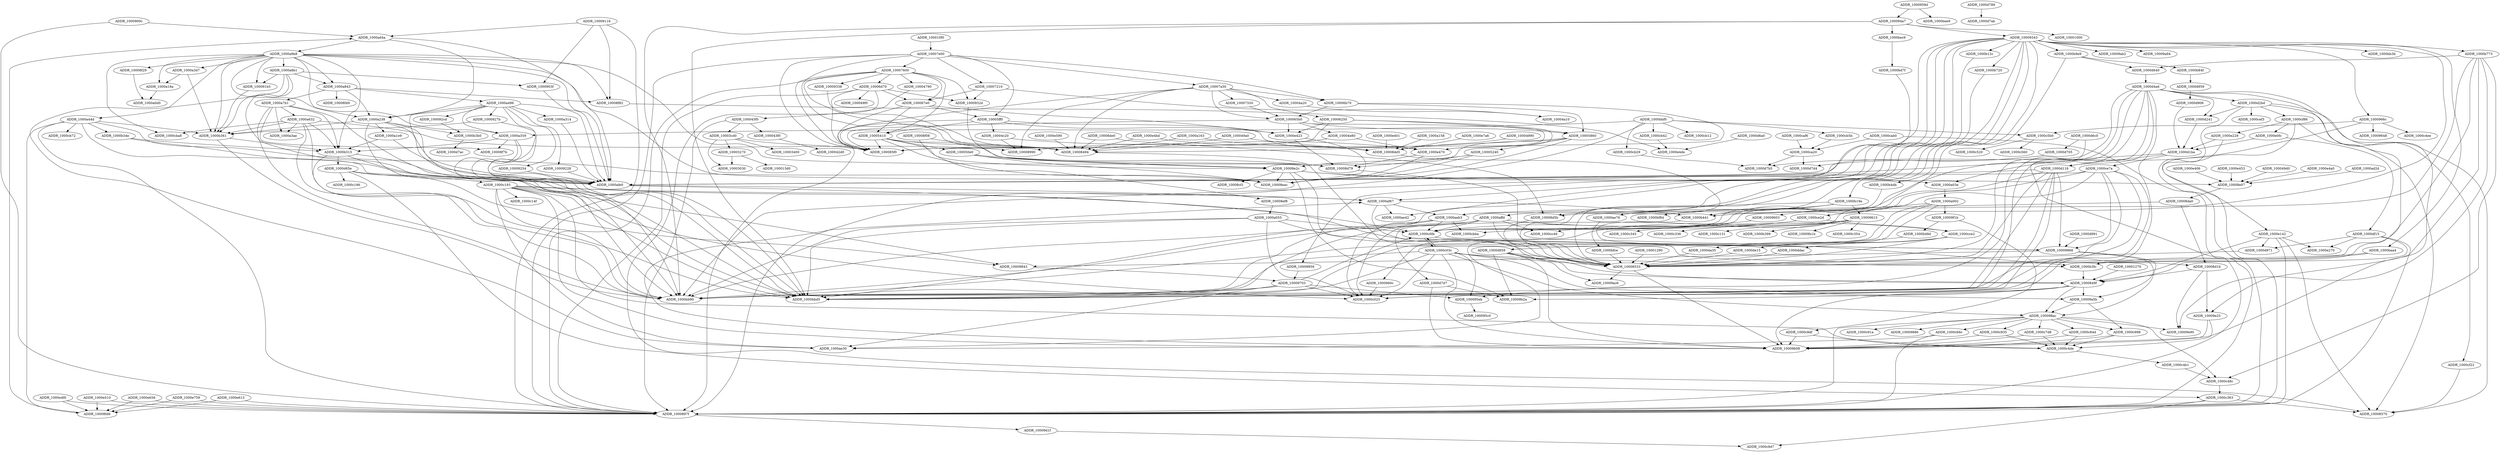 DiGraph CallGraph{
ADDR_1000927b->ADDR_1000b361
ADDR_1000927b->ADDR_1000afe0
ADDR_10009116->ADDR_1000ad4a
ADDR_10009116->ADDR_1000897f
ADDR_10009116->ADDR_1000903f
ADDR_10009116->ADDR_10008f82
ADDR_1000d959->ADDR_1000d906
ADDR_10001270->ADDR_1000849f
ADDR_10005240->ADDR_10008e2c
ADDR_10005240->ADDR_10008eac
ADDR_10005240->ADDR_10008d79
ADDR_1000b441->ADDR_1000d7d7
ADDR_10004a20->ADDR_10004a10
ADDR_1000d705->ADDR_1000d7d4
ADDR_1000d705->ADDR_1000d7b5
ADDR_1000cf22->ADDR_10008570
ADDR_1000c5b0->ADDR_1000c520
ADDR_1000c5b0->ADDR_1000c560
ADDR_100094a7->ADDR_10001000
ADDR_100094a7->ADDR_1000bbd5
ADDR_100094a7->ADDR_10009343
ADDR_100094a7->ADDR_1000bec9
ADDR_100094a7->ADDR_1000bb90
ADDR_1000b34e->ADDR_1000b315
ADDR_1000b34e->ADDR_1000afe0
ADDR_10004c20->ADDR_1000e470
ADDR_10004c20->ADDR_10008990
ADDR_1000e470->ADDR_10008eac
ADDR_1000e470->ADDR_10008d79
ADDR_10009343->ADDR_10008533
ADDR_10009343->ADDR_10009859
ADDR_10009343->ADDR_10009ab2
ADDR_10009343->ADDR_1000bb90
ADDR_10009343->ADDR_10009a94
ADDR_10009343->ADDR_1000b773
ADDR_10009343->ADDR_1000baa4
ADDR_10009343->ADDR_1000bb3b
ADDR_10009343->ADDR_1000ae42
ADDR_10009343->ADDR_1000b19a
ADDR_10009343->ADDR_1000b12c
ADDR_10009343->ADDR_1000aeb3
ADDR_10009343->ADDR_1000b9e9
ADDR_10009343->ADDR_1000b441
ADDR_10009343->ADDR_1000b4db
ADDR_10009343->ADDR_1000bbd5
ADDR_10009343->ADDR_1000b720
ADDR_10009343->ADDR_1000966c
ADDR_10009343->ADDR_1000ae76
ADDR_1000a1e9->ADDR_1000b315
ADDR_1000a1e9->ADDR_1000afe0
ADDR_1000da35->ADDR_10008533
ADDR_10009d1f->ADDR_1000c9d7
ADDR_10007550->ADDR_100065b0
ADDR_1000e4a0->ADDR_10008e07
ADDR_1000cab0->ADDR_1000ca20
ADDR_1000cab0->ADDR_1000897f
ADDR_1000d7d7->ADDR_10009b08
ADDR_1000d7d7->ADDR_10009b2a
ADDR_1000baa4->ADDR_10008533
ADDR_1000baa4->ADDR_1000b3fc
ADDR_10009a5b->ADDR_100098ac
ADDR_10009a5b->ADDR_1000c998
ADDR_100050e0->ADDR_10008e2c
ADDR_100050e0->ADDR_10008eac
ADDR_100050e0->ADDR_10008d79
ADDR_1000e4bd->ADDR_10008494
ADDR_1000e4bd->ADDR_10008dd5
ADDR_10008da0->ADDR_10008d5b
ADDR_10008da0->ADDR_10008d1b
ADDR_1000b9e9->ADDR_1000b3fc
ADDR_1000b9e9->ADDR_1000d640
ADDR_1000b9e9->ADDR_1000b84f
ADDR_1000ad2d->ADDR_10008e07
ADDR_10007a30->ADDR_10006250
ADDR_10007a30->ADDR_10008990
ADDR_10007a30->ADDR_10007550
ADDR_10007a30->ADDR_100065b0
ADDR_10007a30->ADDR_10004a20
ADDR_10007a30->ADDR_10008494
ADDR_10007a30->ADDR_10006b70
ADDR_10007a30->ADDR_1000897f
ADDR_1000959d->ADDR_100094a7
ADDR_1000959d->ADDR_1000bee9
ADDR_10008d5b->ADDR_10008533
ADDR_1000bec9->ADDR_1000bd7f
ADDR_1000de15->ADDR_10008533
ADDR_1000a002->ADDR_1000960c
ADDR_1000a002->ADDR_10009f1b
ADDR_1000a002->ADDR_1000bbd5
ADDR_1000a002->ADDR_10009603
ADDR_1000a002->ADDR_1000bb90
ADDR_1000c84d->ADDR_1000c4de
ADDR_1000c84d->ADDR_10009b08
ADDR_1000e401->ADDR_10008dd5
ADDR_1000b4db->ADDR_1000b441
ADDR_1000a163->ADDR_10008494
ADDR_1000a163->ADDR_10008dd5
ADDR_10008f82->ADDR_1000e4de
ADDR_1000e406->ADDR_10008e07
ADDR_1000c363->ADDR_1000897f
ADDR_1000c363->ADDR_1000c9d7
ADDR_1000c363->ADDR_10008570
ADDR_10009b08->ADDR_1000af67
ADDR_1000c9df->ADDR_1000c4de
ADDR_1000c9df->ADDR_10009b08
ADDR_1000a843->ADDR_1000a496
ADDR_1000a843->ADDR_10008f49
ADDR_1000a843->ADDR_1000a238
ADDR_1000a843->ADDR_10008f82
ADDR_1000a843->ADDR_1000a7b1
ADDR_1000bfce->ADDR_10008533
ADDR_1000bd7f->ADDR_1000af67
ADDR_1000b773->ADDR_10008533
ADDR_1000b773->ADDR_10009e90
ADDR_1000b773->ADDR_1000c48c
ADDR_1000b773->ADDR_1000b441
ADDR_1000b773->ADDR_10009e25
ADDR_1000b773->ADDR_1000d640
ADDR_1000cb42->ADDR_1000e4de
ADDR_10008f08->ADDR_10008494
ADDR_10008f08->ADDR_10008ef8
ADDR_1000c998->ADDR_1000c4de
ADDR_1000c998->ADDR_10009b08
ADDR_10008fd6->ADDR_1000ad4a
ADDR_10004790->ADDR_100045f0
ADDR_10003cd0->ADDR_10003270
ADDR_10003cd0->ADDR_10003030
ADDR_10003cd0->ADDR_10003400
ADDR_10003cd0->ADDR_100085f0
ADDR_1000afe0->ADDR_1000af67
ADDR_1000afe0->ADDR_10009868
ADDR_10007600->ADDR_10004790
ADDR_10007600->ADDR_1000932d
ADDR_10007600->ADDR_10008494
ADDR_10007600->ADDR_10005410
ADDR_10007600->ADDR_10009338
ADDR_10007600->ADDR_10006d70
ADDR_10007600->ADDR_100067e0
ADDR_10007600->ADDR_1000897f
ADDR_10007600->ADDR_100085f0
ADDR_1000c935->ADDR_1000c4de
ADDR_1000c935->ADDR_10009b08
ADDR_1000a158->ADDR_10008dd5
ADDR_1000bbf0->ADDR_1000cb5b
ADDR_1000bbf0->ADDR_1000cb12
ADDR_1000bbf0->ADDR_1000a359
ADDR_1000bbf0->ADDR_1000cb29
ADDR_1000bbf0->ADDR_1000cb42
ADDR_1000bbf0->ADDR_1000c5b0
ADDR_1000bbf0->ADDR_1000897f
ADDR_1000d4a6->ADDR_10008533
ADDR_1000d4a6->ADDR_10009b08
ADDR_1000d4a6->ADDR_1000c025
ADDR_1000d4a6->ADDR_1000c0fe
ADDR_1000d4a6->ADDR_1000bb90
ADDR_1000d4a6->ADDR_1000afe0
ADDR_1000d4a6->ADDR_1000d116
ADDR_1000d4a6->ADDR_1000b3fc
ADDR_1000d4a6->ADDR_1000d241
ADDR_1000d4a6->ADDR_1000d2bd
ADDR_1000d4a6->ADDR_1000bbd5
ADDR_1000d2bd->ADDR_1000d241
ADDR_1000d2bd->ADDR_1000cef3
ADDR_1000d2bd->ADDR_10008570
ADDR_1000d2bd->ADDR_1000cf22
ADDR_1000d2bd->ADDR_1000cf86
ADDR_1000d2bd->ADDR_1000897f
ADDR_10009603->ADDR_1000c0fe
ADDR_10008d79->ADDR_10008d1b
ADDR_1000cb5b->ADDR_1000ca20
ADDR_10003270->ADDR_10003030
ADDR_10003270->ADDR_100013d0
ADDR_10005410->ADDR_10008e2c
ADDR_10005410->ADDR_10008494
ADDR_10005410->ADDR_10008eac
ADDR_10005410->ADDR_100050e0
ADDR_10005410->ADDR_100085f0
ADDR_10005410->ADDR_10008d79
ADDR_1000c193->ADDR_1000af67
ADDR_1000c193->ADDR_10009b08
ADDR_1000c193->ADDR_1000c025
ADDR_1000c193->ADDR_1000ae30
ADDR_1000c193->ADDR_1000c0fe
ADDR_1000c193->ADDR_1000bb90
ADDR_1000c193->ADDR_1000c4de
ADDR_1000c193->ADDR_10009843
ADDR_1000c193->ADDR_1000bbd5
ADDR_1000c193->ADDR_1000c14f
ADDR_10009615->ADDR_1000ae30
ADDR_10009615->ADDR_1000c336
ADDR_10009615->ADDR_1000c131
ADDR_10009615->ADDR_1000b399
ADDR_10009615->ADDR_10009b1b
ADDR_10009615->ADDR_1000c354
ADDR_10009615->ADDR_1000c345
ADDR_1000b3fc->ADDR_1000849f
ADDR_10004e80->ADDR_1000e470
ADDR_10004e80->ADDR_10008990
ADDR_1000d65e->ADDR_1000c186
ADDR_1000d65e->ADDR_1000c363
ADDR_1000d65e->ADDR_1000c193
ADDR_1000d65e->ADDR_10009843
ADDR_1000d789->ADDR_1000d7ab
ADDR_100092cd->ADDR_1000b3b0
ADDR_100091b5->ADDR_1000b361
ADDR_1000d906->ADDR_1000d1ba
ADDR_1000af67->ADDR_10008533
ADDR_1000af67->ADDR_1000ae42
ADDR_1000af67->ADDR_1000aeb3
ADDR_1000af67->ADDR_1000b441
ADDR_10009254->ADDR_1000afe0
ADDR_1000b84f->ADDR_1000d959
ADDR_1000e423->ADDR_10008eac
ADDR_1000e423->ADDR_10008d79
ADDR_1000e7a6->ADDR_10008dd5
ADDR_1000d859->ADDR_10009b08
ADDR_1000d859->ADDR_10008533
ADDR_1000d859->ADDR_1000849f
ADDR_1000d859->ADDR_10009b2a
ADDR_1000d859->ADDR_10009ac6
ADDR_100010f0->ADDR_10007e00
ADDR_1000e759->ADDR_1000897f
ADDR_1000e759->ADDR_10008fd6
ADDR_1000a7b1->ADDR_10008f7b
ADDR_1000a7b1->ADDR_1000a632
ADDR_1000a7b1->ADDR_1000bb90
ADDR_1000a7b1->ADDR_1000b315
ADDR_1000a7b1->ADDR_1000bbd5
ADDR_1000a7b1->ADDR_1000a3ae
ADDR_1000e613->ADDR_1000897f
ADDR_1000e613->ADDR_10008fd6
ADDR_1000a496->ADDR_1000927b
ADDR_1000a496->ADDR_1000afe0
ADDR_1000a496->ADDR_1000a359
ADDR_1000a496->ADDR_10009254
ADDR_1000a496->ADDR_1000a238
ADDR_1000a496->ADDR_10009228
ADDR_1000a496->ADDR_1000bb90
ADDR_1000a496->ADDR_100092cd
ADDR_1000a496->ADDR_1000bbd5
ADDR_1000a496->ADDR_1000a314
ADDR_1000d6c0->ADDR_1000d705
ADDR_1000d6c0->ADDR_1000897f
ADDR_1000e142->ADDR_1000849f
ADDR_1000e142->ADDR_1000897f
ADDR_1000e142->ADDR_1000e270
ADDR_1000e142->ADDR_10008570
ADDR_1000e142->ADDR_1000d971
ADDR_10005ff0->ADDR_1000e470
ADDR_10005ff0->ADDR_10005410
ADDR_10005ff0->ADDR_10004c20
ADDR_10005ff0->ADDR_1000e423
ADDR_10005ff0->ADDR_100085f0
ADDR_1000e590->ADDR_10008494
ADDR_1000d241->ADDR_1000d1ba
ADDR_1000e229->ADDR_1000d1ba
ADDR_1000e229->ADDR_1000e142
ADDR_1000ce7a->ADDR_10009868
ADDR_1000ce7a->ADDR_1000c025
ADDR_1000ce7a->ADDR_1000c0fe
ADDR_1000ce7a->ADDR_1000bb90
ADDR_1000ce7a->ADDR_1000afe0
ADDR_1000ce7a->ADDR_1000ce2d
ADDR_1000ce7a->ADDR_1000bbd5
ADDR_1000897f->ADDR_10009d1f
ADDR_1000a314->ADDR_1000afe0
ADDR_100045f0->ADDR_10003cd0
ADDR_100045f0->ADDR_1000897f
ADDR_100045f0->ADDR_100043f0
ADDR_1000ad4a->ADDR_1000a9b8
ADDR_1000ad4a->ADDR_1000afe0
ADDR_1000ad4a->ADDR_1000a238
ADDR_1000c4b1->ADDR_1000c48c
ADDR_1000df15->ADDR_1000849f
ADDR_1000df15->ADDR_1000897f
ADDR_1000df15->ADDR_1000e270
ADDR_1000df15->ADDR_1000d971
ADDR_1000a238->ADDR_1000a1e9
ADDR_1000a238->ADDR_1000bb90
ADDR_1000a238->ADDR_1000afe0
ADDR_1000a238->ADDR_1000b3b0
ADDR_1000a238->ADDR_1000b361
ADDR_1000a238->ADDR_1000bbd5
ADDR_100065b0->ADDR_1000e470
ADDR_100065b0->ADDR_10004e80
ADDR_100065b0->ADDR_1000e423
ADDR_100065b0->ADDR_100085f0
ADDR_100065b0->ADDR_10005860
ADDR_1000a18a->ADDR_1000a0d0
ADDR_10009228->ADDR_1000afe0
ADDR_1000d991->ADDR_10009868
ADDR_1000d640->ADDR_1000d4a6
ADDR_100049a0->ADDR_10008494
ADDR_100049a0->ADDR_10008dd5
ADDR_1000b720->ADDR_10008533
ADDR_10008e2c->ADDR_10008e07
ADDR_10008e2c->ADDR_10008eac
ADDR_10008e2c->ADDR_10008cf1
ADDR_10008e2c->ADDR_1000849f
ADDR_10008e2c->ADDR_10009b2a
ADDR_10008e2c->ADDR_1000a03e
ADDR_1000caf6->ADDR_1000ca20
ADDR_10008de0->ADDR_10008494
ADDR_10008de0->ADDR_10008d5b
ADDR_10007210->ADDR_10004a10
ADDR_10007210->ADDR_100067e0
ADDR_10007210->ADDR_1000932d
ADDR_1000e0fc->ADDR_1000d1ba
ADDR_1000e0fc->ADDR_1000df15
ADDR_1000ddac->ADDR_10008533
ADDR_100043f0->ADDR_100042d0
ADDR_100067e0->ADDR_10005ff0
ADDR_100067e0->ADDR_10005410
ADDR_100067e0->ADDR_1000e423
ADDR_100067e0->ADDR_100085f0
ADDR_1000c0fe->ADDR_1000c03c
ADDR_1000c0fe->ADDR_10009868
ADDR_1000cb29->ADDR_1000d7b5
ADDR_10009f1b->ADDR_1000b48d
ADDR_10009f1b->ADDR_1000c9df
ADDR_1000849f->ADDR_100098ac
ADDR_1000849f->ADDR_10009b08
ADDR_1000849f->ADDR_10009b2a
ADDR_1000849f->ADDR_100095eb
ADDR_1000849f->ADDR_10009a5b
ADDR_10009338->ADDR_10008494
ADDR_1000a632->ADDR_10008990
ADDR_1000a632->ADDR_1000cba8
ADDR_1000a632->ADDR_1000bb90
ADDR_1000a632->ADDR_1000b361
ADDR_1000a632->ADDR_1000b315
ADDR_1000a632->ADDR_1000bbd5
ADDR_1000a632->ADDR_1000a3ae
ADDR_1000960c->ADDR_1000c025
ADDR_10009843->ADDR_10009703
ADDR_1000c48c->ADDR_1000c363
ADDR_1000a3d7->ADDR_1000b361
ADDR_1000a3d7->ADDR_1000a18a
ADDR_1000b12c->ADDR_1000affd
ADDR_10009703->ADDR_1000c025
ADDR_10009703->ADDR_1000ae30
ADDR_10009703->ADDR_1000c0fe
ADDR_10009703->ADDR_1000bb90
ADDR_10009703->ADDR_1000bbd5
ADDR_10009703->ADDR_100095eb
ADDR_1000a03e->ADDR_1000a002
ADDR_10006250->ADDR_1000e470
ADDR_10006250->ADDR_1000e423
ADDR_10006250->ADDR_100085f0
ADDR_10006250->ADDR_10005860
ADDR_1000a9b8->ADDR_1000a18a
ADDR_1000a9b8->ADDR_1000a8b1
ADDR_1000a9b8->ADDR_1000a843
ADDR_1000a9b8->ADDR_1000b315
ADDR_1000a9b8->ADDR_1000afe0
ADDR_1000a9b8->ADDR_10008eac
ADDR_1000a9b8->ADDR_1000a359
ADDR_1000a9b8->ADDR_1000a238
ADDR_1000a9b8->ADDR_1000b361
ADDR_1000a9b8->ADDR_1000a3d7
ADDR_1000a9b8->ADDR_10008d79
ADDR_1000a9b8->ADDR_10008f29
ADDR_1000a9b8->ADDR_1000cba8
ADDR_1000a9b8->ADDR_1000a44d
ADDR_1000a9b8->ADDR_10008f82
ADDR_1000a9b8->ADDR_100091b5
ADDR_10009e25->ADDR_1000c4de
ADDR_10009e25->ADDR_10009b08
ADDR_1000a8b1->ADDR_1000ae30
ADDR_1000a8b1->ADDR_1000a843
ADDR_1000a8b1->ADDR_1000afe0
ADDR_1000a8b1->ADDR_1000b361
ADDR_1000a8b1->ADDR_1000903f
ADDR_1000a8b1->ADDR_100091b5
ADDR_1000d6a0->ADDR_1000e4de
ADDR_10008494->ADDR_10008533
ADDR_100095eb->ADDR_100095c0
ADDR_10008dd5->ADDR_10008d5b
ADDR_1000c03c->ADDR_10008533
ADDR_1000c03c->ADDR_10009b08
ADDR_1000c03c->ADDR_1000c025
ADDR_1000c03c->ADDR_100098ac
ADDR_1000c03c->ADDR_1000c0fe
ADDR_1000c03c->ADDR_1000bb90
ADDR_1000c03c->ADDR_10009a5b
ADDR_1000c03c->ADDR_1000b3fc
ADDR_1000c03c->ADDR_1000bbd5
ADDR_1000c03c->ADDR_100095eb
ADDR_1000e4f0->ADDR_1000897f
ADDR_1000e4f0->ADDR_10008fd6
ADDR_1000d971->ADDR_10008533
ADDR_1000966c->ADDR_1000c5b0
ADDR_1000966c->ADDR_10009648
ADDR_1000966c->ADDR_1000a03e
ADDR_1000966c->ADDR_1000c4ee
ADDR_10008d1b->ADDR_10009e25
ADDR_10008d1b->ADDR_10009e90
ADDR_10008d1b->ADDR_1000849f
ADDR_1000cce2->ADDR_10008533
ADDR_1000cce2->ADDR_1000ddac
ADDR_1000cce2->ADDR_1000de15
ADDR_1000cce2->ADDR_1000da35
ADDR_1000ae76->ADDR_1000bfce
ADDR_1000c66c->ADDR_1000897f
ADDR_1000c66c->ADDR_1000ae30
ADDR_1000affd->ADDR_10008533
ADDR_1000affd->ADDR_1000c025
ADDR_1000affd->ADDR_1000cc49
ADDR_1000affd->ADDR_1000c0fe
ADDR_1000affd->ADDR_1000bb90
ADDR_1000affd->ADDR_1000bbd5
ADDR_1000affd->ADDR_1000cce2
ADDR_1000ce2d->ADDR_1000cc49
ADDR_1000ce2d->ADDR_1000cbba
ADDR_1000ce2d->ADDR_1000cce2
ADDR_10008ef8->ADDR_1000a055
ADDR_10009859->ADDR_10009703
ADDR_1000e510->ADDR_1000897f
ADDR_1000e510->ADDR_10008fd6
ADDR_1000a359->ADDR_1000bbd5
ADDR_1000a359->ADDR_1000b315
ADDR_1000a359->ADDR_10008f7b
ADDR_1000a359->ADDR_1000bb90
ADDR_1000d1ba->ADDR_1000ce7a
ADDR_1000d1ba->ADDR_1000afe0
ADDR_1000d1ba->ADDR_1000d116
ADDR_1000b315->ADDR_1000bb90
ADDR_1000b315->ADDR_1000bbd5
ADDR_1000b315->ADDR_1000afe0
ADDR_1000b315->ADDR_1000d65e
ADDR_10005860->ADDR_10008494
ADDR_10005860->ADDR_10008e2c
ADDR_10005860->ADDR_10005240
ADDR_10005860->ADDR_10008eac
ADDR_1000a055->ADDR_1000c0fe
ADDR_1000a055->ADDR_10008533
ADDR_1000a055->ADDR_1000bbd5
ADDR_1000a055->ADDR_1000c025
ADDR_1000a055->ADDR_1000bb90
ADDR_1000900c->ADDR_1000ad4a
ADDR_1000900c->ADDR_1000897f
ADDR_100098ac->ADDR_1000c66c
ADDR_100098ac->ADDR_10009e90
ADDR_100098ac->ADDR_1000c91a
ADDR_100098ac->ADDR_1000c935
ADDR_100098ac->ADDR_10009886
ADDR_100098ac->ADDR_1000c48c
ADDR_100098ac->ADDR_1000c7d8
ADDR_100098ac->ADDR_1000c84d
ADDR_100098ac->ADDR_1000897f
ADDR_100098ac->ADDR_1000c998
ADDR_10001290->ADDR_10008533
ADDR_1000e453->ADDR_10008e07
ADDR_10004990->ADDR_10008dd5
ADDR_1000ca20->ADDR_1000d7d4
ADDR_1000ca20->ADDR_1000d7b5
ADDR_10006b70->ADDR_100065b0
ADDR_10006b70->ADDR_100085f0
ADDR_10006b70->ADDR_10005860
ADDR_1000c7d8->ADDR_1000c4de
ADDR_1000c7d8->ADDR_10009b08
ADDR_1000cf86->ADDR_1000e229
ADDR_1000cf86->ADDR_1000e0fc
ADDR_1000cf86->ADDR_1000897f
ADDR_1000cf86->ADDR_10008570
ADDR_1000b48d->ADDR_1000d859
ADDR_10006d70->ADDR_1000897f
ADDR_10006d70->ADDR_10008570
ADDR_10006d70->ADDR_100067e0
ADDR_10006d70->ADDR_100049f0
ADDR_10006d70->ADDR_1000932d
ADDR_10006d70->ADDR_100085f0
ADDR_10009868->ADDR_100098ac
ADDR_10009868->ADDR_10009843
ADDR_10009868->ADDR_10009a5b
ADDR_10007e00->ADDR_10008494
ADDR_10007e00->ADDR_10007210
ADDR_10007e00->ADDR_10007600
ADDR_10007e00->ADDR_10006b70
ADDR_10007e00->ADDR_10005ff0
ADDR_10007e00->ADDR_1000897f
ADDR_10007e00->ADDR_100085f0
ADDR_10007e00->ADDR_10007a30
ADDR_1000c4de->ADDR_1000c4b1
ADDR_1000b361->ADDR_1000b315
ADDR_1000b361->ADDR_1000bb90
ADDR_1000aeb3->ADDR_1000c0fe
ADDR_1000aeb3->ADDR_1000bb90
ADDR_1000aeb3->ADDR_1000cbba
ADDR_1000aeb3->ADDR_1000bbd5
ADDR_1000aeb3->ADDR_1000c025
ADDR_1000903f->ADDR_1000afe0
ADDR_1000932d->ADDR_10008e2c
ADDR_1000a44d->ADDR_1000cb72
ADDR_1000a44d->ADDR_10008eac
ADDR_1000a44d->ADDR_1000afe0
ADDR_1000a44d->ADDR_1000b361
ADDR_1000a44d->ADDR_1000b34e
ADDR_1000a44d->ADDR_1000897f
ADDR_1000a44d->ADDR_10008fd6
ADDR_1000e656->ADDR_1000897f
ADDR_1000e656->ADDR_10008fd6
ADDR_10008533->ADDR_10009b08
ADDR_10008533->ADDR_10009ac6
ADDR_10008e07->ADDR_10008da0
ADDR_1000b3b0->ADDR_1000d7ac
ADDR_1000d116->ADDR_10008533
ADDR_1000d116->ADDR_10009868
ADDR_1000d116->ADDR_1000c025
ADDR_1000d116->ADDR_1000c0fe
ADDR_1000d116->ADDR_1000bb90
ADDR_1000d116->ADDR_1000afe0
ADDR_1000d116->ADDR_1000bbd5
ADDR_1000b19a->ADDR_1000b441
ADDR_1000b19a->ADDR_1000aeb3
ADDR_1000b19a->ADDR_1000bf84
ADDR_1000b19a->ADDR_10009615
ADDR_1000b19a->ADDR_1000ae76
ADDR_100049d0->ADDR_10008e07
ADDR_10008f29->ADDR_1000a0d0
}
